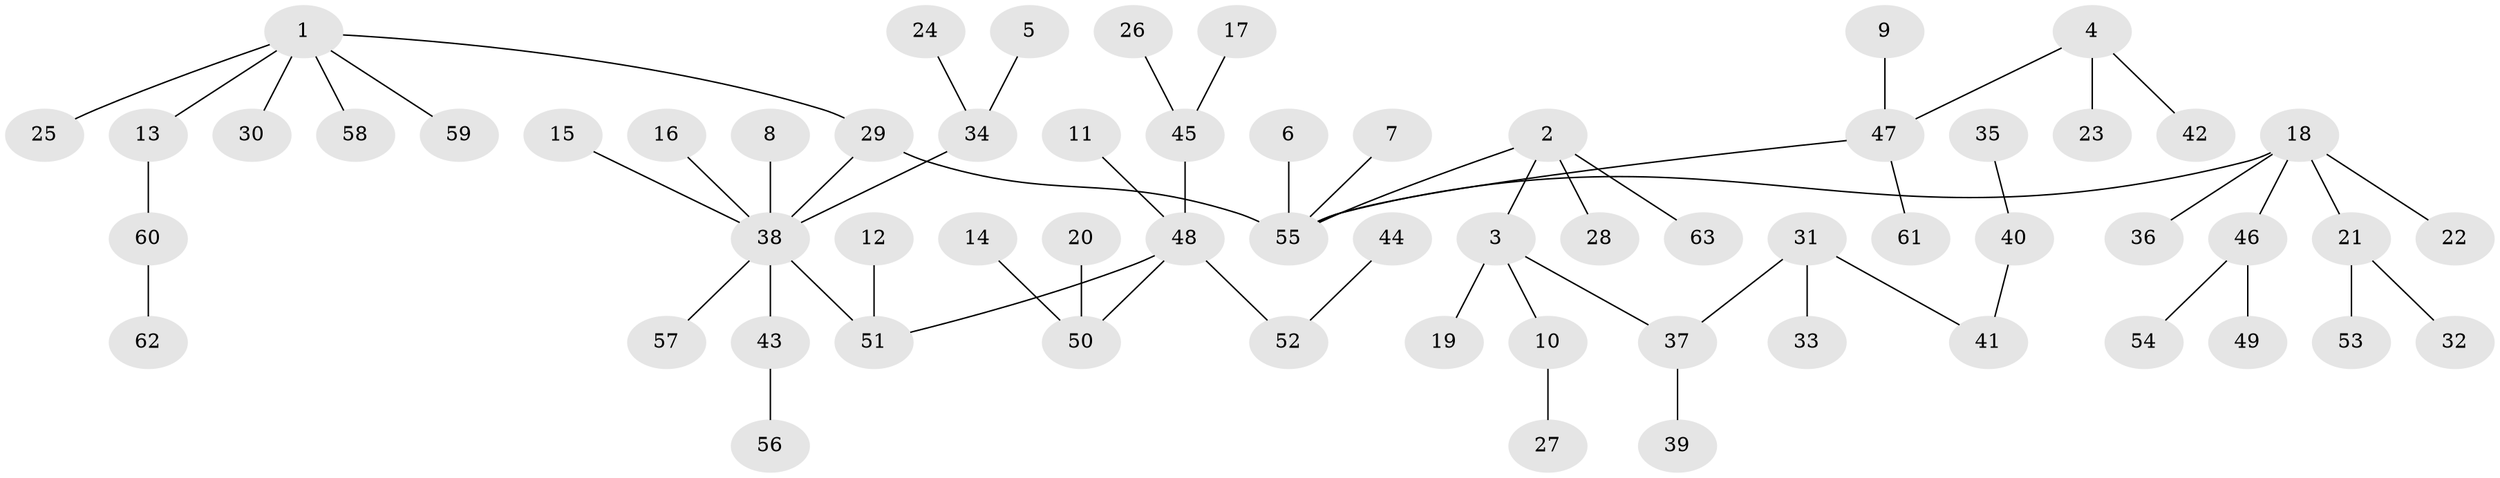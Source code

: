 // original degree distribution, {6: 0.015873015873015872, 2: 0.24603174603174602, 4: 0.07142857142857142, 5: 0.047619047619047616, 3: 0.10317460317460317, 7: 0.007936507936507936, 1: 0.5079365079365079}
// Generated by graph-tools (version 1.1) at 2025/26/03/09/25 03:26:29]
// undirected, 63 vertices, 62 edges
graph export_dot {
graph [start="1"]
  node [color=gray90,style=filled];
  1;
  2;
  3;
  4;
  5;
  6;
  7;
  8;
  9;
  10;
  11;
  12;
  13;
  14;
  15;
  16;
  17;
  18;
  19;
  20;
  21;
  22;
  23;
  24;
  25;
  26;
  27;
  28;
  29;
  30;
  31;
  32;
  33;
  34;
  35;
  36;
  37;
  38;
  39;
  40;
  41;
  42;
  43;
  44;
  45;
  46;
  47;
  48;
  49;
  50;
  51;
  52;
  53;
  54;
  55;
  56;
  57;
  58;
  59;
  60;
  61;
  62;
  63;
  1 -- 13 [weight=1.0];
  1 -- 25 [weight=1.0];
  1 -- 29 [weight=1.0];
  1 -- 30 [weight=1.0];
  1 -- 58 [weight=1.0];
  1 -- 59 [weight=1.0];
  2 -- 3 [weight=1.0];
  2 -- 28 [weight=1.0];
  2 -- 55 [weight=1.0];
  2 -- 63 [weight=1.0];
  3 -- 10 [weight=1.0];
  3 -- 19 [weight=1.0];
  3 -- 37 [weight=1.0];
  4 -- 23 [weight=1.0];
  4 -- 42 [weight=1.0];
  4 -- 47 [weight=1.0];
  5 -- 34 [weight=1.0];
  6 -- 55 [weight=1.0];
  7 -- 55 [weight=1.0];
  8 -- 38 [weight=1.0];
  9 -- 47 [weight=1.0];
  10 -- 27 [weight=1.0];
  11 -- 48 [weight=1.0];
  12 -- 51 [weight=1.0];
  13 -- 60 [weight=1.0];
  14 -- 50 [weight=1.0];
  15 -- 38 [weight=1.0];
  16 -- 38 [weight=1.0];
  17 -- 45 [weight=1.0];
  18 -- 21 [weight=1.0];
  18 -- 22 [weight=1.0];
  18 -- 36 [weight=1.0];
  18 -- 46 [weight=1.0];
  18 -- 55 [weight=1.0];
  20 -- 50 [weight=1.0];
  21 -- 32 [weight=1.0];
  21 -- 53 [weight=1.0];
  24 -- 34 [weight=1.0];
  26 -- 45 [weight=1.0];
  29 -- 38 [weight=1.0];
  29 -- 55 [weight=1.0];
  31 -- 33 [weight=1.0];
  31 -- 37 [weight=1.0];
  31 -- 41 [weight=1.0];
  34 -- 38 [weight=1.0];
  35 -- 40 [weight=1.0];
  37 -- 39 [weight=1.0];
  38 -- 43 [weight=1.0];
  38 -- 51 [weight=1.0];
  38 -- 57 [weight=1.0];
  40 -- 41 [weight=1.0];
  43 -- 56 [weight=1.0];
  44 -- 52 [weight=1.0];
  45 -- 48 [weight=1.0];
  46 -- 49 [weight=1.0];
  46 -- 54 [weight=1.0];
  47 -- 55 [weight=1.0];
  47 -- 61 [weight=1.0];
  48 -- 50 [weight=1.0];
  48 -- 51 [weight=1.0];
  48 -- 52 [weight=1.0];
  60 -- 62 [weight=1.0];
}
